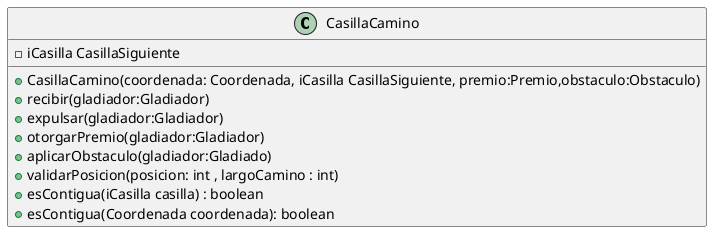 @startuml
class CasillaCamino {
    - iCasilla CasillaSiguiente
    + CasillaCamino(coordenada: Coordenada, iCasilla CasillaSiguiente, premio:Premio,obstaculo:Obstaculo)
    + recibir(gladiador:Gladiador)
    + expulsar(gladiador:Gladiador)
    + otorgarPremio(gladiador:Gladiador)
    + aplicarObstaculo(gladiador:Gladiado)
    + validarPosicion(posicion: int , largoCamino : int)
    + esContigua(iCasilla casilla) : boolean
    + esContigua(Coordenada coordenada): boolean
}
@enduml